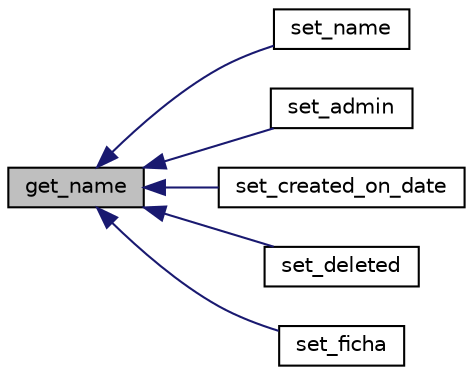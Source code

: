 digraph "get_name"
{
  edge [fontname="Helvetica",fontsize="10",labelfontname="Helvetica",labelfontsize="10"];
  node [fontname="Helvetica",fontsize="10",shape=record];
  rankdir="LR";
  Node24 [label="get_name",height=0.2,width=0.4,color="black", fillcolor="grey75", style="filled", fontcolor="black"];
  Node24 -> Node25 [dir="back",color="midnightblue",fontsize="10",style="solid"];
  Node25 [label="set_name",height=0.2,width=0.4,color="black", fillcolor="white", style="filled",URL="$class_class_setor.html#a53e29da8f1da63502f3e13091fcb74e5",tooltip="Definir o Nome do Setor. "];
  Node24 -> Node26 [dir="back",color="midnightblue",fontsize="10",style="solid"];
  Node26 [label="set_admin",height=0.2,width=0.4,color="black", fillcolor="white", style="filled",URL="$class_class_setor.html#ab31da576d6d4983080ed6ed0cc9d2ed2",tooltip="Definir se o Setor é do tipo Administrador. "];
  Node24 -> Node27 [dir="back",color="midnightblue",fontsize="10",style="solid"];
  Node27 [label="set_created_on_date",height=0.2,width=0.4,color="black", fillcolor="white", style="filled",URL="$class_class_setor.html#a792b5876e9d76a4f030e436aeec2a855",tooltip="Definir a data de criação do Setor. "];
  Node24 -> Node28 [dir="back",color="midnightblue",fontsize="10",style="solid"];
  Node28 [label="set_deleted",height=0.2,width=0.4,color="black", fillcolor="white", style="filled",URL="$class_class_setor.html#acd0a4e339896072e5515b8fdcc33344d",tooltip="Definir se o Setor foi deletado. "];
  Node24 -> Node29 [dir="back",color="midnightblue",fontsize="10",style="solid"];
  Node29 [label="set_ficha",height=0.2,width=0.4,color="black", fillcolor="white", style="filled",URL="$class_class_setor.html#a592f14a6c34825448b303800bf41b1bb",tooltip="Definir se o Setor gerencia as fichas. "];
}
